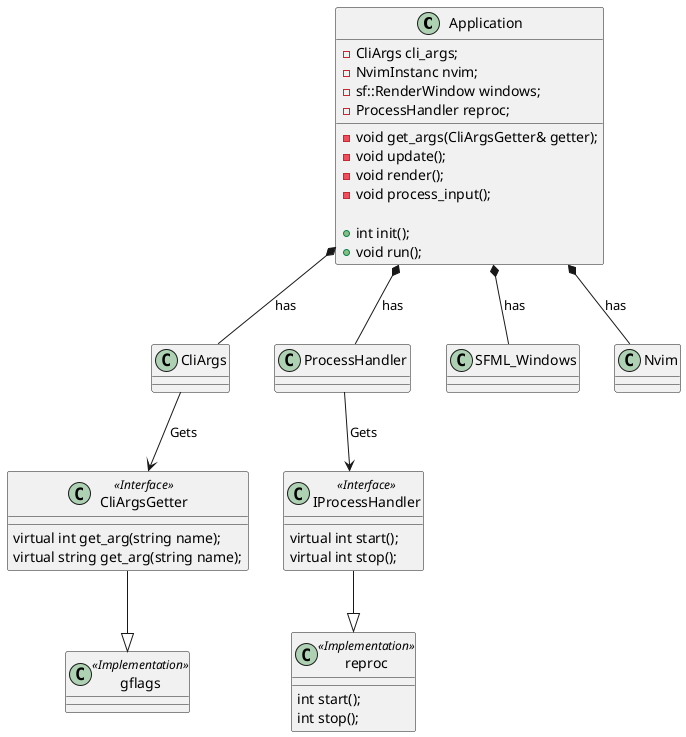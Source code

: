 ' File:           arch.uml
' Description:    Architecture for gnvim
' Author:		    Reinaldo Molina
' Email:          rmolin88 at gmail dot com
' Revision:	    0.0.0
' Created:        Thu Apr 11 2019 23:11
' Last Modified:  Thu Apr 11 2019 23:11

@startuml

class Application {
	-CliArgs cli_args;
	-NvimInstanc nvim;
	-sf::RenderWindow windows;
	-ProcessHandler reproc;

	-void get_args(CliArgsGetter& getter);
	-void update();
	-void render();
	-void process_input();

	+int init();
	+void run();
}

class IProcessHandler <<Interface >> {
	virtual int start();
	virtual int stop();
}

class reproc <<Implementation>> {
	int start();
	int stop();
}

class CliArgsGetter <<Interface>> {
	virtual int get_arg(string name);
	virtual string get_arg(string name);
}

class CliArgs {

}

class gflags <<Implementation>> {
}

Application *-- ProcessHandler : has
Application *-- CliArgs : has
Application *-- SFML_Windows : has
Application *-- Nvim : has
CliArgsGetter --|> gflags
CliArgs --> CliArgsGetter : Gets
IProcessHandler --|> reproc
ProcessHandler --> IProcessHandler : Gets

@enduml
